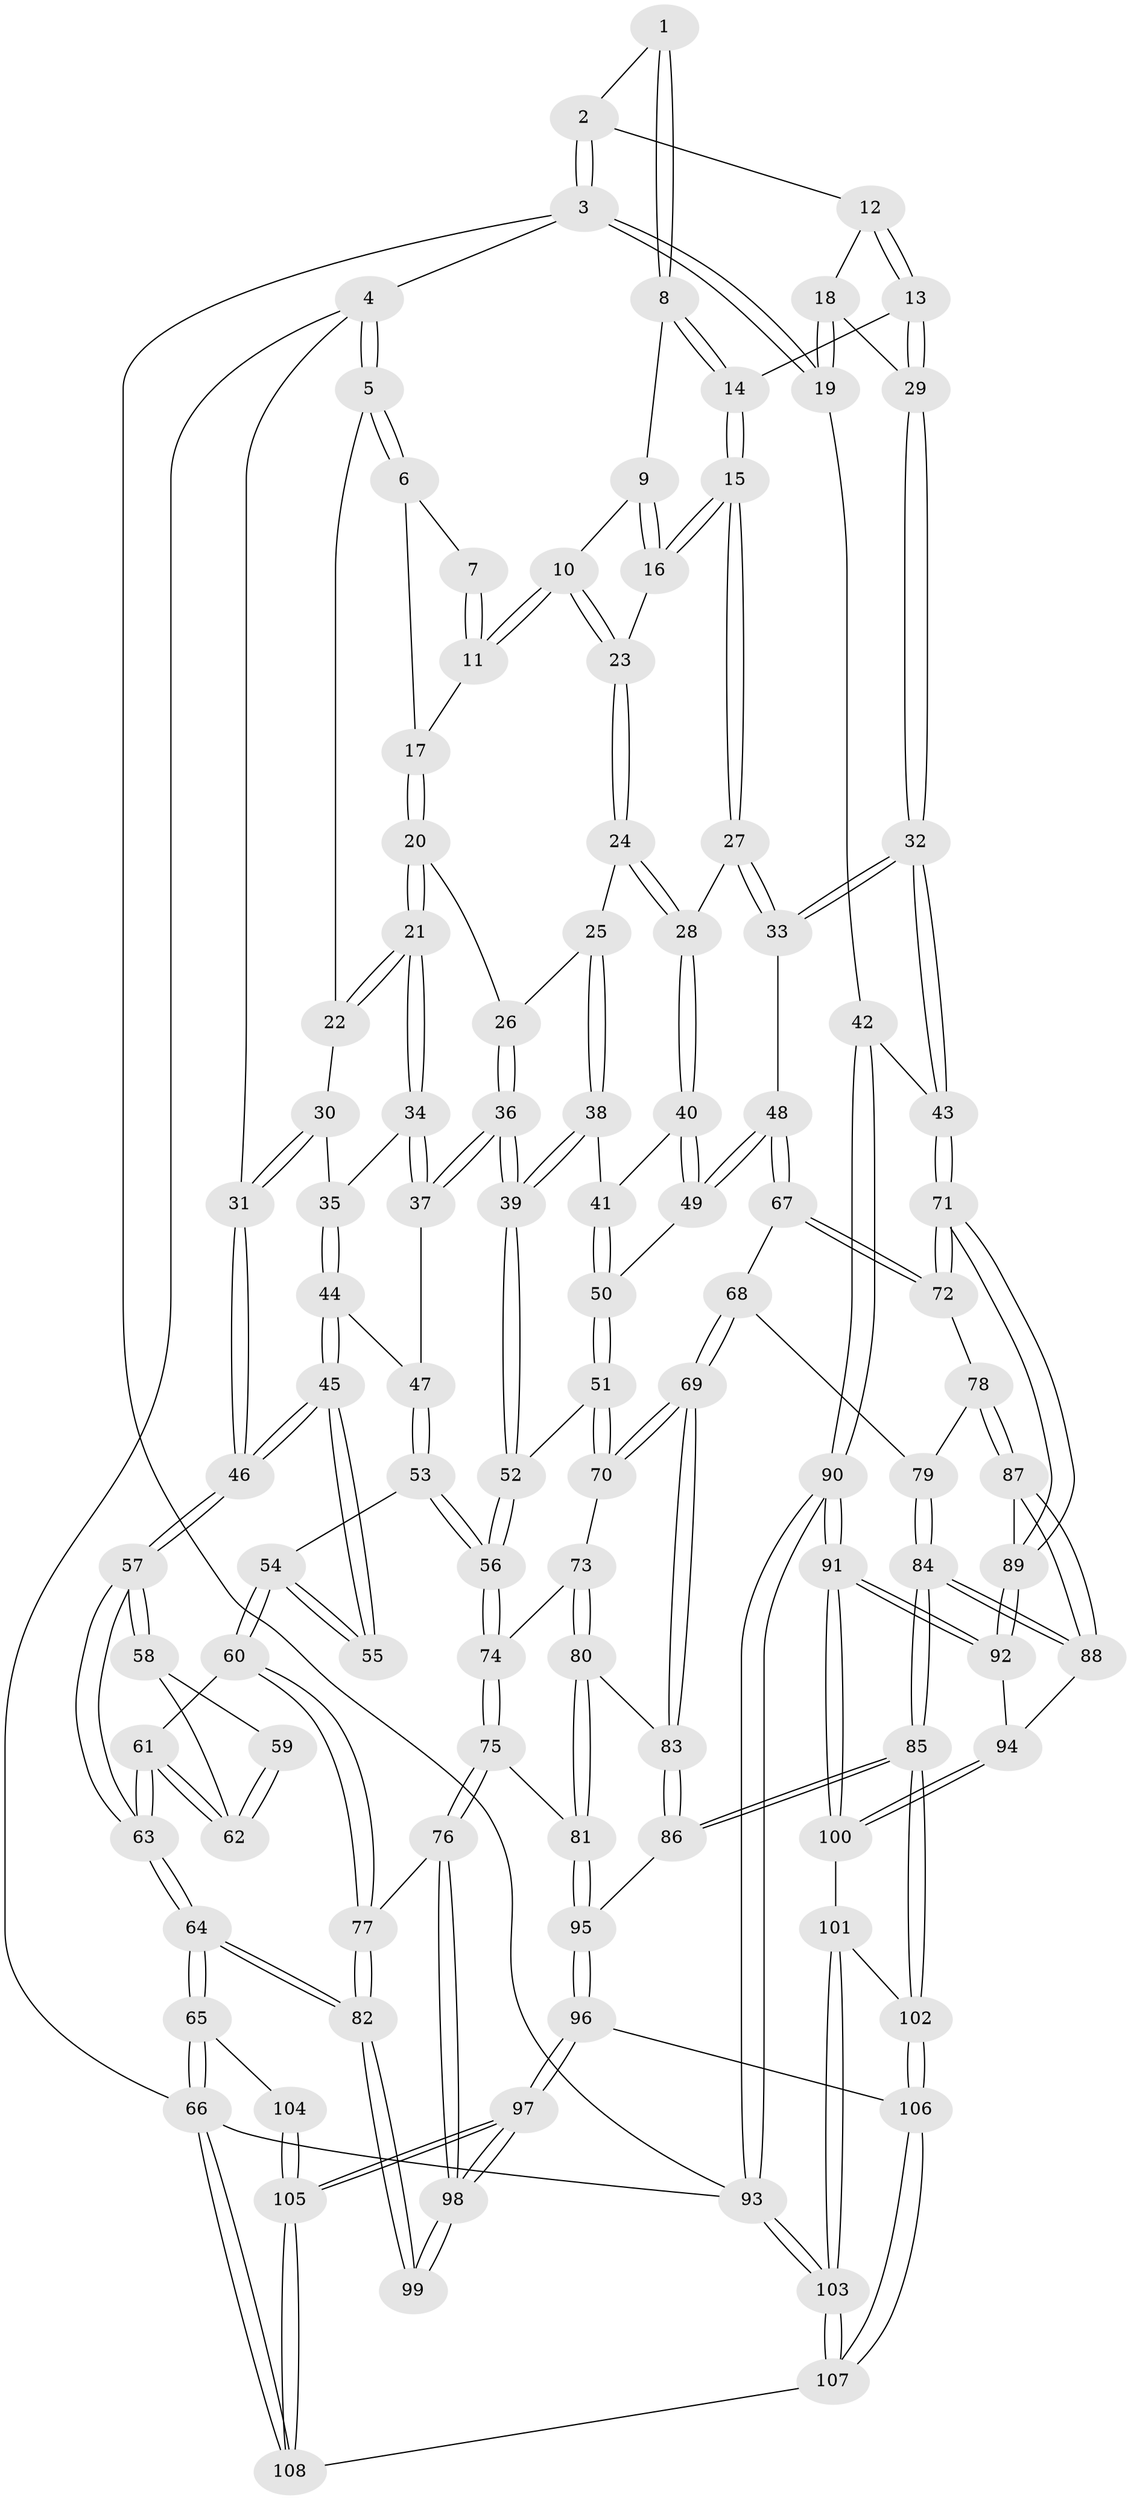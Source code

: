 // Generated by graph-tools (version 1.1) at 2025/27/03/15/25 16:27:56]
// undirected, 108 vertices, 267 edges
graph export_dot {
graph [start="1"]
  node [color=gray90,style=filled];
  1 [pos="+0.7129990158281241+0"];
  2 [pos="+0.8471386859776469+0"];
  3 [pos="+1+0"];
  4 [pos="+0+0"];
  5 [pos="+0.04544416847323694+0"];
  6 [pos="+0.2025541204889538+0"];
  7 [pos="+0.6049395315991906+0"];
  8 [pos="+0.7182710404568472+0"];
  9 [pos="+0.6765370726397696+0.020146366517842986"];
  10 [pos="+0.5629453403385666+0.12084313382553093"];
  11 [pos="+0.5297050789300876+0.04348328515363683"];
  12 [pos="+0.8669414954062119+0.06826924414340096"];
  13 [pos="+0.8041547115466406+0.15194025556528584"];
  14 [pos="+0.7720557034464416+0.14643144533245112"];
  15 [pos="+0.7030578031100191+0.1967111728646416"];
  16 [pos="+0.6309938156023599+0.15041203631527703"];
  17 [pos="+0.411594185642547+0.08076583908111515"];
  18 [pos="+1+0.10049185611762416"];
  19 [pos="+1+0"];
  20 [pos="+0.3925324541316911+0.16495762436798497"];
  21 [pos="+0.360192252496859+0.17826906350923657"];
  22 [pos="+0.26834192796274914+0.1435641601237952"];
  23 [pos="+0.5665472033051419+0.1349087987668441"];
  24 [pos="+0.5194078078335292+0.1891603522736131"];
  25 [pos="+0.5164241544456604+0.19051457028394084"];
  26 [pos="+0.43768012714734117+0.18685968562630756"];
  27 [pos="+0.6946312907175869+0.2401677419757396"];
  28 [pos="+0.6331049725299721+0.29636108448457227"];
  29 [pos="+0.857572802453945+0.18670409748950323"];
  30 [pos="+0.21759054195683236+0.2068767186259403"];
  31 [pos="+0+0.20246789418666464"];
  32 [pos="+0.9244464412351472+0.4009382659243943"];
  33 [pos="+0.8648474473649645+0.40682615084553575"];
  34 [pos="+0.35821467579908395+0.18619402523356238"];
  35 [pos="+0.23940729827676305+0.2943334348524173"];
  36 [pos="+0.44960127360556906+0.3914458105262011"];
  37 [pos="+0.35437299981422676+0.3631719837429077"];
  38 [pos="+0.508528162602089+0.3569911906390971"];
  39 [pos="+0.46238630182144114+0.39917301692856383"];
  40 [pos="+0.6322900740371781+0.2981432397666234"];
  41 [pos="+0.5885932026160281+0.3271780089710468"];
  42 [pos="+1+0.4388936392834548"];
  43 [pos="+1+0.4445015961564248"];
  44 [pos="+0.2357906096238646+0.3626355852330456"];
  45 [pos="+0.20414858182934653+0.3757711680749547"];
  46 [pos="+0+0.2141292570078499"];
  47 [pos="+0.30404123979677594+0.37350151949149596"];
  48 [pos="+0.7506501005559167+0.4632781944011019"];
  49 [pos="+0.7220193549546823+0.44988306508140213"];
  50 [pos="+0.6383511343527274+0.449103257769188"];
  51 [pos="+0.5155442633792751+0.48082567447183233"];
  52 [pos="+0.47401913210272384+0.43795116703787296"];
  53 [pos="+0.31132316620973444+0.5382912073740024"];
  54 [pos="+0.2274728284993276+0.520484140668841"];
  55 [pos="+0.19152655007421346+0.43050748752837364"];
  56 [pos="+0.33938362915863035+0.5651993915364393"];
  57 [pos="+0+0.41912423338110033"];
  58 [pos="+0.022454618265706716+0.4604170394259625"];
  59 [pos="+0.19000263871158038+0.431779204823617"];
  60 [pos="+0.1743996538096584+0.5951601551939405"];
  61 [pos="+0.12361571060935303+0.5419867691113968"];
  62 [pos="+0.12581155560072663+0.496381380806484"];
  63 [pos="+0+0.6080352831741762"];
  64 [pos="+0+0.7531935634475984"];
  65 [pos="+0+0.8175998082304416"];
  66 [pos="+0+1"];
  67 [pos="+0.7293001234770977+0.534160368479407"];
  68 [pos="+0.7120022797141833+0.563244679779185"];
  69 [pos="+0.5548216575990049+0.5928421951912849"];
  70 [pos="+0.5371717154443856+0.5658490964827639"];
  71 [pos="+0.9096974045199888+0.629785628488726"];
  72 [pos="+0.8631950242561631+0.6279544796477032"];
  73 [pos="+0.4098246276319602+0.6050774844908834"];
  74 [pos="+0.3401551680751112+0.5750081656916765"];
  75 [pos="+0.2668709197745235+0.72065676226072"];
  76 [pos="+0.26397829765775+0.7212491974314676"];
  77 [pos="+0.17921153674915702+0.6895179356505263"];
  78 [pos="+0.7786301877563547+0.6568902047626602"];
  79 [pos="+0.7247598165563565+0.624901107455991"];
  80 [pos="+0.432682539023398+0.6687066238838254"];
  81 [pos="+0.29028732283821607+0.7302386307312434"];
  82 [pos="+0+0.7407510710627719"];
  83 [pos="+0.5474427646872942+0.7123637125307334"];
  84 [pos="+0.6304531668300261+0.7910287969406962"];
  85 [pos="+0.5912114060497109+0.8183670599257065"];
  86 [pos="+0.5744172424824352+0.8028779496730889"];
  87 [pos="+0.7907234427211092+0.7273587714415223"];
  88 [pos="+0.77205023043051+0.7556307492744028"];
  89 [pos="+0.9031503905866439+0.7002211774127305"];
  90 [pos="+1+1"];
  91 [pos="+1+1"];
  92 [pos="+0.9049286614182589+0.7048897697664008"];
  93 [pos="+1+1"];
  94 [pos="+0.8487053420182191+0.8231034548219784"];
  95 [pos="+0.38628784951562356+0.8027869804222887"];
  96 [pos="+0.3401912410987208+0.9519043476733098"];
  97 [pos="+0.2757234891872133+1"];
  98 [pos="+0.2191605975299459+0.889619317181476"];
  99 [pos="+0.19380558212450064+0.8853199928051206"];
  100 [pos="+0.8496435136355931+0.8267438863161068"];
  101 [pos="+0.7977900703748765+0.876353445115731"];
  102 [pos="+0.6001779255628453+0.8622394799916944"];
  103 [pos="+0.9843936281594902+1"];
  104 [pos="+0.10482257017283116+0.9139727588565526"];
  105 [pos="+0.24274945678838622+1"];
  106 [pos="+0.5951532922816506+0.9152340495427022"];
  107 [pos="+0.6412147410206648+1"];
  108 [pos="+0.23863596817306595+1"];
  1 -- 2;
  1 -- 8;
  1 -- 8;
  2 -- 3;
  2 -- 3;
  2 -- 12;
  3 -- 4;
  3 -- 19;
  3 -- 19;
  3 -- 93;
  4 -- 5;
  4 -- 5;
  4 -- 31;
  4 -- 66;
  5 -- 6;
  5 -- 6;
  5 -- 22;
  6 -- 7;
  6 -- 17;
  7 -- 11;
  7 -- 11;
  8 -- 9;
  8 -- 14;
  8 -- 14;
  9 -- 10;
  9 -- 16;
  9 -- 16;
  10 -- 11;
  10 -- 11;
  10 -- 23;
  10 -- 23;
  11 -- 17;
  12 -- 13;
  12 -- 13;
  12 -- 18;
  13 -- 14;
  13 -- 29;
  13 -- 29;
  14 -- 15;
  14 -- 15;
  15 -- 16;
  15 -- 16;
  15 -- 27;
  15 -- 27;
  16 -- 23;
  17 -- 20;
  17 -- 20;
  18 -- 19;
  18 -- 19;
  18 -- 29;
  19 -- 42;
  20 -- 21;
  20 -- 21;
  20 -- 26;
  21 -- 22;
  21 -- 22;
  21 -- 34;
  21 -- 34;
  22 -- 30;
  23 -- 24;
  23 -- 24;
  24 -- 25;
  24 -- 28;
  24 -- 28;
  25 -- 26;
  25 -- 38;
  25 -- 38;
  26 -- 36;
  26 -- 36;
  27 -- 28;
  27 -- 33;
  27 -- 33;
  28 -- 40;
  28 -- 40;
  29 -- 32;
  29 -- 32;
  30 -- 31;
  30 -- 31;
  30 -- 35;
  31 -- 46;
  31 -- 46;
  32 -- 33;
  32 -- 33;
  32 -- 43;
  32 -- 43;
  33 -- 48;
  34 -- 35;
  34 -- 37;
  34 -- 37;
  35 -- 44;
  35 -- 44;
  36 -- 37;
  36 -- 37;
  36 -- 39;
  36 -- 39;
  37 -- 47;
  38 -- 39;
  38 -- 39;
  38 -- 41;
  39 -- 52;
  39 -- 52;
  40 -- 41;
  40 -- 49;
  40 -- 49;
  41 -- 50;
  41 -- 50;
  42 -- 43;
  42 -- 90;
  42 -- 90;
  43 -- 71;
  43 -- 71;
  44 -- 45;
  44 -- 45;
  44 -- 47;
  45 -- 46;
  45 -- 46;
  45 -- 55;
  45 -- 55;
  46 -- 57;
  46 -- 57;
  47 -- 53;
  47 -- 53;
  48 -- 49;
  48 -- 49;
  48 -- 67;
  48 -- 67;
  49 -- 50;
  50 -- 51;
  50 -- 51;
  51 -- 52;
  51 -- 70;
  51 -- 70;
  52 -- 56;
  52 -- 56;
  53 -- 54;
  53 -- 56;
  53 -- 56;
  54 -- 55;
  54 -- 55;
  54 -- 60;
  54 -- 60;
  56 -- 74;
  56 -- 74;
  57 -- 58;
  57 -- 58;
  57 -- 63;
  57 -- 63;
  58 -- 59;
  58 -- 62;
  59 -- 62;
  59 -- 62;
  60 -- 61;
  60 -- 77;
  60 -- 77;
  61 -- 62;
  61 -- 62;
  61 -- 63;
  61 -- 63;
  63 -- 64;
  63 -- 64;
  64 -- 65;
  64 -- 65;
  64 -- 82;
  64 -- 82;
  65 -- 66;
  65 -- 66;
  65 -- 104;
  66 -- 108;
  66 -- 108;
  66 -- 93;
  67 -- 68;
  67 -- 72;
  67 -- 72;
  68 -- 69;
  68 -- 69;
  68 -- 79;
  69 -- 70;
  69 -- 70;
  69 -- 83;
  69 -- 83;
  70 -- 73;
  71 -- 72;
  71 -- 72;
  71 -- 89;
  71 -- 89;
  72 -- 78;
  73 -- 74;
  73 -- 80;
  73 -- 80;
  74 -- 75;
  74 -- 75;
  75 -- 76;
  75 -- 76;
  75 -- 81;
  76 -- 77;
  76 -- 98;
  76 -- 98;
  77 -- 82;
  77 -- 82;
  78 -- 79;
  78 -- 87;
  78 -- 87;
  79 -- 84;
  79 -- 84;
  80 -- 81;
  80 -- 81;
  80 -- 83;
  81 -- 95;
  81 -- 95;
  82 -- 99;
  82 -- 99;
  83 -- 86;
  83 -- 86;
  84 -- 85;
  84 -- 85;
  84 -- 88;
  84 -- 88;
  85 -- 86;
  85 -- 86;
  85 -- 102;
  85 -- 102;
  86 -- 95;
  87 -- 88;
  87 -- 88;
  87 -- 89;
  88 -- 94;
  89 -- 92;
  89 -- 92;
  90 -- 91;
  90 -- 91;
  90 -- 93;
  90 -- 93;
  91 -- 92;
  91 -- 92;
  91 -- 100;
  91 -- 100;
  92 -- 94;
  93 -- 103;
  93 -- 103;
  94 -- 100;
  94 -- 100;
  95 -- 96;
  95 -- 96;
  96 -- 97;
  96 -- 97;
  96 -- 106;
  97 -- 98;
  97 -- 98;
  97 -- 105;
  97 -- 105;
  98 -- 99;
  98 -- 99;
  100 -- 101;
  101 -- 102;
  101 -- 103;
  101 -- 103;
  102 -- 106;
  102 -- 106;
  103 -- 107;
  103 -- 107;
  104 -- 105;
  104 -- 105;
  105 -- 108;
  105 -- 108;
  106 -- 107;
  106 -- 107;
  107 -- 108;
}
